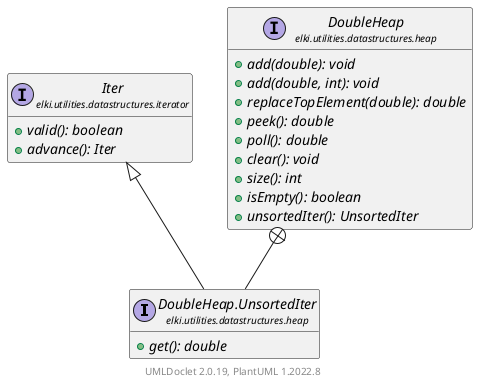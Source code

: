 @startuml
    remove .*\.(Instance|Par|Parameterizer|Factory)$
    set namespaceSeparator none
    hide empty fields
    hide empty methods

    interface "<size:14>DoubleHeap.UnsortedIter\n<size:10>elki.utilities.datastructures.heap" as elki.utilities.datastructures.heap.DoubleHeap.UnsortedIter [[DoubleHeap.UnsortedIter.html]] {
        {abstract} +get(): double
    }

    interface "<size:14>Iter\n<size:10>elki.utilities.datastructures.iterator" as elki.utilities.datastructures.iterator.Iter [[../iterator/Iter.html]] {
        {abstract} +valid(): boolean
        {abstract} +advance(): Iter
    }
    interface "<size:14>DoubleHeap\n<size:10>elki.utilities.datastructures.heap" as elki.utilities.datastructures.heap.DoubleHeap [[DoubleHeap.html]] {
        {abstract} +add(double): void
        {abstract} +add(double, int): void
        {abstract} +replaceTopElement(double): double
        {abstract} +peek(): double
        {abstract} +poll(): double
        {abstract} +clear(): void
        {abstract} +size(): int
        {abstract} +isEmpty(): boolean
        {abstract} +unsortedIter(): UnsortedIter
    }

    elki.utilities.datastructures.iterator.Iter <|-- elki.utilities.datastructures.heap.DoubleHeap.UnsortedIter
    elki.utilities.datastructures.heap.DoubleHeap +-- elki.utilities.datastructures.heap.DoubleHeap.UnsortedIter

    center footer UMLDoclet 2.0.19, PlantUML 1.2022.8
@enduml
